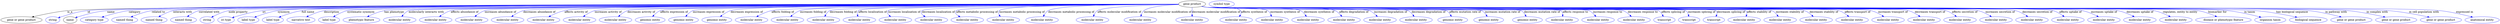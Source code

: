 digraph {
	graph [bb="0,0,10697,123"];
	node [label="\N"];
	"gene product"	 [height=0.5,
		label="gene product",
		pos="5135.1,105",
		width=1.5707];
	"gene or gene product"	 [height=0.5,
		pos="85.142,18",
		width=2.3651];
	"gene product" -> "gene or gene product"	 [label=is_a,
		lp="295.14,61.5",
		pos="e,131.16,33.2 5078.4,104.97 4551.7,104.69 533.85,101.43 284.14,69 234.91,62.606 180.38,48.086 140.87,36.168"];
	id	 [color=blue,
		height=0.5,
		label=string,
		pos="219.14,18",
		width=0.84854];
	"gene product" -> id	 [color=blue,
		label=id,
		lp="384.64,61.5",
		pos="e,242.8,29.681 5078.3,104.77 4549.1,102.65 501.46,85.852 379.14,69 323.92,61.392 310.52,55.079 258.14,36 256.25,35.311 254.32,34.567 \
252.39,33.787",
		style=solid];
	name	 [height=0.5,
		pos="298.14,18",
		width=0.84854];
	"gene product" -> name	 [color=blue,
		label=name,
		lp="483.64,61.5",
		pos="e,321.98,29.542 5078.5,104.95 4563.7,104.48 708.1,99.921 468.14,69 409.02,61.382 394.42,55.639 338.14,36 335.9,35.217 333.61,34.357 \
331.31,33.451",
		style=solid];
	category	 [color=blue,
		height=0.5,
		label="category type",
		pos="405.14,18",
		width=1.6249];
	"gene product" -> category	 [color=blue,
		label=category,
		lp="589.64,61.5",
		pos="e,440.21,32.468 5078.5,104.79 4562,102.84 683.14,87.56 566.14,69 525.73,62.589 481.53,48.01 449.68,36.075",
		style=solid];
	"related to"	 [color=blue,
		height=0.5,
		label="named thing",
		pos="537.14,18",
		width=1.5346];
	"gene product" -> "related to"	 [color=blue,
		label="related to",
		lp="695.14,61.5",
		pos="e,567.15,33.195 5078.6,104.83 4568.9,103.23 782.8,90.667 669.14,69 636.83,62.84 602.21,49.172 576.53,37.535",
		style=solid];
	"interacts with"	 [color=blue,
		height=0.5,
		label="named thing",
		pos="665.14,18",
		width=1.5346];
	"gene product" -> "interacts with"	 [color=blue,
		label="interacts with",
		lp="801.14,61.5",
		pos="e,689.09,34.41 5078.6,104.9 4574.9,103.96 874,96.112 764.14,69 740.59,63.187 716.34,50.822 697.74,39.723",
		style=solid];
	"correlated with"	 [color=blue,
		height=0.5,
		label="named thing",
		pos="793.14,18",
		width=1.5346];
	"gene product" -> "correlated with"	 [color=blue,
		label="correlated with",
		lp="916.14,61.5",
		pos="e,813.18,34.88 5078.5,104.95 4581.4,104.44 980.94,99.701 875.14,69 855.76,63.376 836.48,51.765 821.48,41.04",
		style=solid];
	"node property"	 [color=blue,
		height=0.5,
		label=string,
		pos="897.14,18",
		width=0.84854];
	"gene product" -> "node property"	 [color=blue,
		label="node property",
		lp="1041.1,61.5",
		pos="e,918.03,31.485 5078.3,104.85 4589.1,103.52 1107.1,93.18 1003.1,69 975.89,62.66 947.44,48.497 926.89,36.701",
		style=solid];
	iri	 [color=blue,
		height=0.5,
		label="iri type",
		pos="982.14,18",
		width=1.011];
	"gene product" -> iri	 [color=blue,
		label=iri,
		lp="1153.6,61.5",
		pos="e,1010.1,29.677 5078.5,104.91 4607.3,104.12 1350.6,97.629 1147.1,69 1102.2,62.678 1052.7,46.007 1019.8,33.432",
		style=solid];
	synonym	 [color=blue,
		height=0.5,
		label="label type",
		pos="1082.1,18",
		width=1.2638];
	"gene product" -> synonym	 [color=blue,
		label=synonym,
		lp="1242.6,61.5",
		pos="e,1110.5,32.092 5078.3,104.75 4603.7,102.67 1316.4,87.593 1217.1,69 1183,62.611 1146.3,48.209 1119.8,36.333",
		style=solid];
	"full name"	 [color=blue,
		height=0.5,
		label="label type",
		pos="1191.1,18",
		width=1.2638];
	"gene product" -> "full name"	 [color=blue,
		label="full name",
		lp="1350.6,61.5",
		pos="e,1219.3,32.209 5078.4,104.74 4611.5,102.6 1420.5,87.318 1324.1,69 1290.6,62.626 1254.6,48.296 1228.5,36.445",
		style=solid];
	description	 [color=blue,
		height=0.5,
		label="narrative text",
		pos="1312.1,18",
		width=1.6068];
	"gene product" -> description	 [color=blue,
		label=description,
		lp="1456.6,61.5",
		pos="e,1339.6,34.163 5078.4,104.77 4618.9,102.88 1519.3,89.367 1426.1,69 1398.9,63.045 1370.3,50.199 1348.5,38.891",
		style=solid];
	"systematic synonym"	 [color=blue,
		height=0.5,
		label="label type",
		pos="1433.1,18",
		width=1.2638];
	"gene product" -> "systematic synonym"	 [color=blue,
		label="systematic synonym",
		lp="1585.1,61.5",
		pos="e,1455.5,33.895 5078.6,104.81 4626.7,103.22 1618.9,91.844 1529.1,69 1506.1,63.135 1482.5,50.684 1464.4,39.553",
		style=solid];
	"has phenotype"	 [color=blue,
		height=0.5,
		label="phenotypic feature",
		pos="1573.1,18",
		width=2.1304];
	"gene product" -> "has phenotype"	 [color=blue,
		label="has phenotype",
		lp="1731.6,61.5",
		pos="e,1602.9,34.66 5078.4,104.72 4637.7,102.47 1778.5,87.199 1692.1,69 1664.1,63.094 1634.5,50.429 1611.8,39.199",
		style=solid];
	"molecularly interacts with"	 [color=blue,
		height=0.5,
		label="molecular entity",
		pos="1737.1,18",
		width=1.9137];
	"gene product" -> "molecularly interacts with"	 [color=blue,
		label="molecularly interacts with",
		lp="1870.6,61.5",
		pos="e,1752.5,35.808 5078.4,104.91 4645.3,104.16 1879.4,98.253 1799.1,69 1784.4,63.622 1770.6,53.101 1759.8,43.005",
		style=solid];
	"affects abundance of"	 [color=blue,
		height=0.5,
		label="molecular entity",
		pos="1893.1,18",
		width=1.9137];
	"gene product" -> "affects abundance of"	 [color=blue,
		label="affects abundance of",
		lp="2037.6,61.5",
		pos="e,1915.2,35.125 5078.5,104.75 4659.9,102.87 2058.8,90.358 1981.1,69 1960.6,63.351 1939.9,51.698 1923.7,40.956",
		style=solid];
	"increases abundance of"	 [color=blue,
		height=0.5,
		label="molecular entity",
		pos="2049.1,18",
		width=1.9137];
	"gene product" -> "increases abundance of"	 [color=blue,
		label="increases abundance of",
		lp="2191.6,61.5",
		pos="e,2069,35.355 5078.6,104.76 4671.5,102.95 2201.5,91.107 2128.1,69 2109.6,63.41 2091.3,52.039 2076.9,41.45",
		style=solid];
	"decreases abundance of"	 [color=blue,
		height=0.5,
		label="molecular entity",
		pos="2205.1,18",
		width=1.9137];
	"gene product" -> "decreases abundance of"	 [color=blue,
		label="decreases abundance of",
		lp="2359.6,61.5",
		pos="e,2227.8,35.119 5078.3,104.67 4683.7,102.34 2364.8,87.841 2295.1,69 2274.2,63.343 2253,51.69 2236.5,40.949",
		style=solid];
	"affects activity of"	 [color=blue,
		height=0.5,
		label="molecular entity",
		pos="2361.1,18",
		width=1.9137];
	"gene product" -> "affects activity of"	 [color=blue,
		label="affects activity of",
		lp="2520.1,61.5",
		pos="e,2388.7,34.629 5078.3,104.9 4704,104.16 2603.6,98.68 2472.1,69 2446,63.099 2418.6,50.606 2397.6,39.462",
		style=solid];
	"increases activity of"	 [color=blue,
		height=0.5,
		label="molecular entity",
		pos="2517.1,18",
		width=1.9137];
	"gene product" -> "increases activity of"	 [color=blue,
		label="increases activity of",
		lp="2662.6,61.5",
		pos="e,2540.1,35.109 5078.5,104.58 4710.4,101.78 2669.8,85.574 2608.1,69 2586.8,63.276 2565.2,51.458 2548.4,40.639",
		style=solid];
	"decreases activity of"	 [color=blue,
		height=0.5,
		label="molecular entity",
		pos="2673.1,18",
		width=1.9137];
	"gene product" -> "decreases activity of"	 [color=blue,
		label="decreases activity of",
		lp="2806.1,61.5",
		pos="e,2692.4,35.33 5078.6,104.58 4722.8,101.92 2807.6,86.762 2750.1,69 2732.1,63.427 2714.4,52.213 2700.5,41.716",
		style=solid];
	"affects expression of"	 [color=blue,
		height=0.5,
		label="genomic entity",
		pos="2824.1,18",
		width=1.7693];
	"gene product" -> "affects expression of"	 [color=blue,
		label="affects expression of",
		lp="2948.6,61.5",
		pos="e,2841.1,35.549 5078.4,104.57 4734.6,101.92 2945.4,87.238 2892.1,69 2876.1,63.525 2860.9,52.737 2848.8,42.487",
		style=solid];
	"increases expression of"	 [color=blue,
		height=0.5,
		label="genomic entity",
		pos="2969.1,18",
		width=1.7693];
	"gene product" -> "increases expression of"	 [color=blue,
		label="increases expression of",
		lp="3097.6,61.5",
		pos="e,2985.2,35.531 5078.5,104.53 4748.2,101.7 3083.7,86.591 3034.1,69 3018.7,63.501 3004,52.71 2992.6,42.465",
		style=solid];
	"decreases expression of"	 [color=blue,
		height=0.5,
		label="genomic entity",
		pos="3114.1,18",
		width=1.7693];
	"gene product" -> "decreases expression of"	 [color=blue,
		label="decreases expression of",
		lp="3260.6,61.5",
		pos="e,3134.5,35.065 5078.6,104.8 4768.8,103.58 3288.6,96.342 3196.1,69 3176.9,63.318 3157.8,51.822 3142.8,41.181",
		style=solid];
	"affects folding of"	 [color=blue,
		height=0.5,
		label="molecular entity",
		pos="3265.1,18",
		width=1.9137];
	"gene product" -> "affects folding of"	 [color=blue,
		label="affects folding of",
		lp="3414.1,61.5",
		pos="e,3290.7,34.82 5078.4,104.55 4785.2,102.12 3452,89.946 3367.1,69 3343.2,63.102 3318.5,50.906 3299.4,39.919",
		style=solid];
	"increases folding of"	 [color=blue,
		height=0.5,
		label="molecular entity",
		pos="3421.1,18",
		width=1.9137];
	"gene product" -> "increases folding of"	 [color=blue,
		label="increases folding of",
		lp="3546.1,61.5",
		pos="e,3439,35.524 5078.2,104.7 4797.3,103.09 3568.8,94.609 3492.1,69 3475.5,63.438 3459.4,52.491 3446.7,42.161",
		style=solid];
	"decreases folding of"	 [color=blue,
		height=0.5,
		label="molecular entity",
		pos="3577.1,18",
		width=1.9137];
	"gene product" -> "decreases folding of"	 [color=blue,
		label="decreases folding of",
		lp="3678.1,61.5",
		pos="e,3587.7,35.888 5078.3,104.9 4811.1,104.29 3690.4,99.86 3623.1,69 3611.5,63.652 3601.5,53.802 3593.9,44.173",
		style=solid];
	"affects localization of"	 [color=blue,
		height=0.5,
		label="molecular entity",
		pos="3733.1,18",
		width=1.9137];
	"gene product" -> "affects localization of"	 [color=blue,
		label="affects localization of",
		lp="3805.1,61.5",
		pos="e,3732.6,36.003 5078.4,104.46 4820.9,101.88 3772.6,90.113 3746.1,69 3739.2,63.429 3735.6,54.676 3733.9,45.984",
		style=solid];
	"increases localization of"	 [color=blue,
		height=0.5,
		label="molecular entity",
		pos="3889.1,18",
		width=1.9137];
	"gene product" -> "increases localization of"	 [color=blue,
		label="increases localization of",
		lp="3938.1,61.5",
		pos="e,3875,36.087 5078.2,104.45 4834.9,101.96 3893.4,90.912 3872.1,69 3865.8,62.512 3866.7,53.625 3870.3,45.086",
		style=solid];
	"decreases localization of"	 [color=blue,
		height=0.5,
		label="molecular entity",
		pos="4045.1,18",
		width=1.9137];
	"gene product" -> "decreases localization of"	 [color=blue,
		label="decreases localization of",
		lp="4079.1,61.5",
		pos="e,4022.6,35.267 5078.6,104.25 4853.3,101.11 4030.9,88.344 4012.1,69 4004.7,61.266 4008.4,51.589 4015.6,42.749",
		style=solid];
	"affects metabolic processing of"	 [color=blue,
		height=0.5,
		label="molecular entity",
		pos="4201.1,18",
		width=1.9137];
	"gene product" -> "affects metabolic processing of"	 [color=blue,
		label="affects metabolic processing of",
		lp="4239.6,61.5",
		pos="e,4171,34.251 5078.5,103.97 4871.9,100.1 4170.3,85.737 4154.1,69 4145.2,59.703 4152,49.244 4162.9,40.229",
		style=solid];
	"increases metabolic processing of"	 [color=blue,
		height=0.5,
		label="molecular entity",
		pos="4357.1,18",
		width=1.9137];
	"gene product" -> "increases metabolic processing of"	 [color=blue,
		label="increases metabolic processing of",
		lp="4425.1,61.5",
		pos="e,4339.4,35.734 5078.6,104.58 4900.1,102.97 4358.9,95.901 4333.1,69 4326.4,61.998 4328.5,52.784 4333.6,44.117",
		style=solid];
	"decreases metabolic processing of"	 [color=blue,
		height=0.5,
		label="molecular entity",
		pos="4513.1,18",
		width=1.9137];
	"gene product" -> "decreases metabolic processing of"	 [color=blue,
		label="decreases metabolic processing of",
		lp="4625.6,61.5",
		pos="e,4514.9,36.075 5078.7,103.29 4932.9,98.65 4553.9,85.099 4532.1,69 4524.6,63.448 4520.1,54.583 4517.3,45.791",
		style=solid];
	"affects molecular modification of"	 [color=blue,
		height=0.5,
		label="molecular entity",
		pos="4708.1,18",
		width=1.9137];
	"gene product" -> "affects molecular modification of"	 [color=blue,
		label="affects molecular modification of",
		lp="4828.1,61.5",
		pos="e,4713.3,36.155 5078.8,102.84 4975.6,98.447 4764.2,87.325 4736.1,69 4727.7,63.477 4721.6,54.501 4717.3,45.607",
		style=solid];
	"increases molecular modification of"	 [color=blue,
		height=0.5,
		label="molecular entity",
		pos="4915.1,18",
		width=1.9137];
	"gene product" -> "increases molecular modification of"	 [color=blue,
		label="increases molecular modification of",
		lp="5032.6,61.5",
		pos="e,4917.4,36.179 5079.8,101.19 5028.1,96.576 4955.8,87.064 4934.1,69 4927.2,63.167 4922.7,54.505 4919.9,45.967",
		style=solid];
	"decreases molecular modification of"	 [color=blue,
		height=0.5,
		label="molecular entity",
		pos="5135.1,18",
		width=1.9137];
	"gene product" -> "decreases molecular modification of"	 [color=blue,
		label="decreases molecular modification of",
		lp="5234.6,61.5",
		pos="e,5135.1,36.003 5135.1,86.974 5135.1,75.192 5135.1,59.561 5135.1,46.158",
		style=solid];
	"affects synthesis of"	 [color=blue,
		height=0.5,
		label="molecular entity",
		pos="5297.1,18",
		width=1.9137];
	"gene product" -> "affects synthesis of"	 [color=blue,
		label="affects synthesis of",
		lp="5391.6,61.5",
		pos="e,5322.3,34.82 5176.5,92.619 5184.3,90.55 5192.5,88.569 5200.1,87 5229.8,80.947 5315.2,91.771 5335.1,69 5342.6,60.498 5338,50.642 \
5329.8,41.875",
		style=solid];
	"increases synthesis of"	 [color=blue,
		height=0.5,
		label="molecular entity",
		pos="5453.1,18",
		width=1.9137];
	"gene product" -> "increases synthesis of"	 [color=blue,
		label="increases synthesis of",
		lp="5515.1,61.5",
		pos="e,5456.6,36.038 5175.8,92.423 5183.8,90.32 5192.2,88.377 5200.1,87 5227.4,82.29 5428.4,88.288 5448.1,69 5454.2,63.083 5456.5,54.507 \
5456.9,46.071",
		style=solid];
	"decreases synthesis of"	 [color=blue,
		height=0.5,
		label="molecular entity",
		pos="5609.1,18",
		width=1.9137];
	"gene product" -> "decreases synthesis of"	 [color=blue,
		label="decreases synthesis of",
		lp="5653.6,61.5",
		pos="e,5603.2,36.115 5175.4,92.355 5183.5,90.23 5192,88.297 5200.1,87 5241.7,80.348 5542,90.478 5578.1,69 5587.2,63.619 5594,54.466 5598.8,\
45.388",
		style=solid];
	"affects degradation of"	 [color=blue,
		height=0.5,
		label="molecular entity",
		pos="5765.1,18",
		width=1.9137];
	"gene product" -> "affects degradation of"	 [color=blue,
		label="affects degradation of",
		lp="5797.6,61.5",
		pos="e,5754.2,35.845 5175.4,92.273 5183.5,90.155 5192,88.245 5200.1,87 5257.1,78.255 5665.8,93.032 5718.1,69 5730,63.544 5740.3,53.54 \
5748.2,43.828",
		style=solid];
	"increases degradation of"	 [color=blue,
		height=0.5,
		label="molecular entity",
		pos="5921.1,18",
		width=1.9137];
	"gene product" -> "increases degradation of"	 [color=blue,
		label="increases degradation of",
		lp="5952.6,61.5",
		pos="e,5906.4,35.707 5175.4,92.224 5183.5,90.11 5192,88.214 5200.1,87 5272.8,76.116 5792.5,95.285 5861.1,69 5875.5,63.49 5888.9,52.953 \
5899.3,42.881",
		style=solid];
	"decreases degradation of"	 [color=blue,
		height=0.5,
		label="molecular entity",
		pos="6077.1,18",
		width=1.9137];
	"gene product" -> "decreases degradation of"	 [color=blue,
		label="decreases degradation of",
		lp="6113.6,61.5",
		pos="e,6064.2,35.703 5175.4,92.19 5183.5,90.079 5192,88.193 5200.1,87 5290.6,73.692 5938.5,103.72 6023.1,69 6036.3,63.593 6048.2,53.355 \
6057.4,43.464",
		style=solid];
	"affects mutation rate of"	 [color=blue,
		height=0.5,
		label="genomic entity",
		pos="6228.1,18",
		width=1.7693];
	"gene product" -> "affects mutation rate of"	 [color=blue,
		label="affects mutation rate of",
		lp="6268.1,61.5",
		pos="e,6218.5,35.885 5175.4,92.167 5183.5,90.058 5192,88.178 5200.1,87 5254.3,79.134 6135.7,92.524 6185.1,69 6196.4,63.648 6205.8,53.797 \
6212.9,44.17",
		style=solid];
	"increases mutation rate of"	 [color=blue,
		height=0.5,
		label="genomic entity",
		pos="6373.1,18",
		width=1.7693];
	"gene product" -> "increases mutation rate of"	 [color=blue,
		label="increases mutation rate of",
		lp="6424.1,61.5",
		pos="e,6365.3,36.079 5175.4,92.151 5183.5,90.043 5192,88.168 5200.1,87 5262.6,78.005 6280.1,98.119 6336.1,69 6346.3,63.722 6354.3,54.246 \
6360.3,44.882",
		style=solid];
	"decreases mutation rate of"	 [color=blue,
		height=0.5,
		label="genomic entity",
		pos="6518.1,18",
		width=1.7693];
	"gene product" -> "decreases mutation rate of"	 [color=blue,
		label="decreases mutation rate of",
		lp="6583.1,61.5",
		pos="e,6516.5,36.232 5175,92.229 5183.2,90.085 5191.9,88.177 5200.1,87 5235.9,81.893 6469.6,89.792 6499.1,69 6506.8,63.621 6511.3,54.796 \
6514.1,45.987",
		style=solid];
	"affects response to"	 [color=blue,
		height=0.5,
		label="molecular entity",
		pos="6669.1,18",
		width=1.9137];
	"gene product" -> "affects response to"	 [color=blue,
		label="affects response to",
		lp="6720.1,61.5",
		pos="e,6670.8,36.184 5175,92.219 5183.2,90.076 5191.9,88.17 5200.1,87 5240.3,81.294 6628,94.948 6659.1,69 6665.8,63.456 6668.9,54.901 \
6670.1,46.371",
		style=solid];
	"increases response to"	 [color=blue,
		height=0.5,
		label="molecular entity",
		pos="6825.1,18",
		width=1.9137];
	"gene product" -> "increases response to"	 [color=blue,
		label="increases response to",
		lp="6853.6,61.5",
		pos="e,6813.3,35.982 5175,92.213 5183.2,90.071 5191.9,88.167 5200.1,87 5286.8,74.721 6694.7,103.35 6775.1,69 6787.5,63.715 6798.4,53.736 \
6806.8,43.998",
		style=solid];
	"decreases response to"	 [color=blue,
		height=0.5,
		label="molecular entity",
		pos="6981.1,18",
		width=1.9137];
	"gene product" -> "decreases response to"	 [color=blue,
		label="decreases response to",
		lp="7001.1,61.5",
		pos="e,6964.8,35.574 5175,92.207 5183.2,90.065 5191.9,88.163 5200.1,87 5294.5,73.673 6825.1,100.25 6915.1,69 6930.8,63.559 6945.7,52.774 \
6957.3,42.518",
		style=solid];
	"affects splicing of"	 [color=blue,
		height=0.5,
		label=transcript,
		pos="7112.1,18",
		width=1.2277];
	"gene product" -> "affects splicing of"	 [color=blue,
		label="affects splicing of",
		lp="7134.1,61.5",
		pos="e,7101.3,35.466 5175,92.202 5183.2,90.06 5191.9,88.159 5200.1,87 5251.4,79.779 7016.7,89.767 7064.1,69 7076.4,63.628 7087,53.436 \
7095.1,43.567",
		style=solid];
	"increases splicing of"	 [color=blue,
		height=0.5,
		label=transcript,
		pos="7218.1,18",
		width=1.2277];
	"gene product" -> "increases splicing of"	 [color=blue,
		label="increases splicing of",
		lp="7259.1,61.5",
		pos="e,7212.4,36.014 5175,92.198 5183.2,90.057 5191.9,88.157 5200.1,87 5254.8,79.319 7139.2,96.275 7187.1,69 7196.5,63.701 7203.3,54.35 \
7208.2,45.09",
		style=solid];
	"decreases splicing of"	 [color=blue,
		height=0.5,
		label=transcript,
		pos="7324.1,18",
		width=1.2277];
	"gene product" -> "decreases splicing of"	 [color=blue,
		label="decreases splicing of",
		lp="7384.1,61.5",
		pos="e,7327.8,35.978 5175,92.194 5183.2,90.053 5191.9,88.155 5200.1,87 5229.3,82.913 7297.4,88.862 7319.1,69 7325.4,63.238 7327.7,54.628 \
7328.1,46.115",
		style=solid];
	"affects stability of"	 [color=blue,
		height=0.5,
		label="molecular entity",
		pos="7455.1,18",
		width=1.9137];
	"gene product" -> "affects stability of"	 [color=blue,
		label="affects stability of",
		lp="7504.6,61.5",
		pos="e,7456.8,36.197 5175,92.191 5183.2,90.05 5191.9,88.153 5200.1,87 5231,82.677 7421.1,88.911 7445.1,69 7451.8,63.47 7454.9,54.919 \
7456.1,46.388",
		style=solid];
	"increases stability of"	 [color=blue,
		height=0.5,
		label="molecular entity",
		pos="7611.1,18",
		width=1.9137];
	"gene product" -> "increases stability of"	 [color=blue,
		label="increases stability of",
		lp="7636.1,61.5",
		pos="e,7598.6,35.77 5175,92.189 5183.2,90.048 5191.9,88.151 5200.1,87 5265,77.931 7497.5,93.715 7558.1,69 7571.2,63.677 7582.9,53.452 \
7591.9,43.546",
		style=solid];
	"decreases stability of"	 [color=blue,
		height=0.5,
		label="molecular entity",
		pos="7767.1,18",
		width=1.9137];
	"gene product" -> "decreases stability of"	 [color=blue,
		label="decreases stability of",
		lp="7783.6,61.5",
		pos="e,7749.3,35.614 5175,92.186 5183.2,90.046 5191.9,88.149 5200.1,87 5268.8,77.415 7630.2,90.485 7696.1,69 7712.8,63.56 7728.9,52.625 \
7741.6,42.271",
		style=solid];
	"affects transport of"	 [color=blue,
		height=0.5,
		label="molecular entity",
		pos="7923.1,18",
		width=1.9137];
	"gene product" -> "affects transport of"	 [color=blue,
		label="affects transport of",
		lp="7929.6,61.5",
		pos="e,7903.6,35.386 5175,92.184 5183.2,90.043 5191.9,88.148 5200.1,87 5272.9,76.858 7774.8,90.217 7845.1,69 7863.4,63.506 7881.3,52.298 \
7895.4,41.785",
		style=solid];
	"increases transport of"	 [color=blue,
		height=0.5,
		label="molecular entity",
		pos="8079.1,18",
		width=1.9137];
	"gene product" -> "increases transport of"	 [color=blue,
		label="increases transport of",
		lp="8082.6,61.5",
		pos="e,8055.4,35.172 5175,92.181 5183.2,90.041 5191.9,88.146 5200.1,87 5353.4,65.668 7835.3,107.55 7985.1,69 8007,63.367 8029.4,51.554 \
8046.8,40.714",
		style=solid];
	"decreases transport of"	 [color=blue,
		height=0.5,
		label="molecular entity",
		pos="8235.1,18",
		width=1.9137];
	"gene product" -> "decreases transport of"	 [color=blue,
		label="decreases transport of",
		lp="8241.6,61.5",
		pos="e,8212.5,35.167 5175,92.179 5183.2,90.039 5191.9,88.145 5200.1,87 5281.2,75.736 8066.1,90.097 8145.1,69 8166.1,63.412 8187.3,51.762 \
8203.8,41.006",
		style=solid];
	"affects secretion of"	 [color=blue,
		height=0.5,
		label="molecular entity",
		pos="8391.1,18",
		width=1.9137];
	"gene product" -> "affects secretion of"	 [color=blue,
		label="affects secretion of",
		lp="8393.1,61.5",
		pos="e,8369.6,35.161 5175,92.177 5183.2,90.037 5191.9,88.143 5200.1,87 5285.6,75.137 8222,92.05 8305.1,69 8325.3,63.403 8345.6,51.753 \
8361.4,40.999",
		style=solid];
	"increases secretion of"	 [color=blue,
		height=0.5,
		label="molecular entity",
		pos="8547.1,18",
		width=1.9137];
	"gene product" -> "increases secretion of"	 [color=blue,
		label="increases secretion of",
		lp="8548.1,61.5",
		pos="e,8522.7,34.932 5175,92.175 5183.2,90.036 5191.9,88.142 5200.1,87 5289.5,74.599 8361.5,90.689 8449.1,69 8472.2,63.296 8495.8,51.189 \
8514.1,40.203",
		style=solid];
	"decreases secretion of"	 [color=blue,
		height=0.5,
		label="molecular entity",
		pos="8703.1,18",
		width=1.9137];
	"gene product" -> "decreases secretion of"	 [color=blue,
		label="decreases secretion of",
		lp="8709.1,61.5",
		pos="e,8680,35.177 5175,92.174 5183.2,90.034 5191.9,88.141 5200.1,87 5294,73.993 8519.5,92.967 8611.1,69 8632.7,63.375 8654.5,51.561 \
8671.5,40.72",
		style=solid];
	"affects uptake of"	 [color=blue,
		height=0.5,
		label="molecular entity",
		pos="8859.1,18",
		width=1.9137];
	"gene product" -> "affects uptake of"	 [color=blue,
		label="affects uptake of",
		lp="8854.6,61.5",
		pos="e,8837.6,35.166 5175,92.172 5183.2,90.033 5191.9,88.14 5200.1,87 5298.5,73.387 8677.5,95.488 8773.1,69 8793.3,63.41 8813.6,51.761 \
8829.4,41.005",
		style=solid];
	"increases uptake of"	 [color=blue,
		height=0.5,
		label="molecular entity",
		pos="9015.1,18",
		width=1.9137];
	"gene product" -> "increases uptake of"	 [color=blue,
		label="increases uptake of",
		lp="9001.6,61.5",
		pos="e,8987.6,34.702 5175,92.171 5183.2,90.032 5191.9,88.14 5200.1,87 5302.1,72.896 8803.7,91.23 8904.1,69 8930.3,63.212 8957.7,50.721 \
8978.7,39.549",
		style=solid];
	"decreases uptake of"	 [color=blue,
		height=0.5,
		label="molecular entity",
		pos="9171.1,18",
		width=1.9137];
	"gene product" -> "decreases uptake of"	 [color=blue,
		label="decreases uptake of",
		lp="9157.6,61.5",
		pos="e,9143,34.706 5175,92.17 5183.2,90.03 5191.9,88.139 5200.1,87 5306.3,72.32 8953.4,91.792 9058.1,69 9084.7,63.218 9112.6,50.727 9134,\
39.554",
		style=solid];
	"regulates, entity to entity"	 [color=blue,
		height=0.5,
		label="molecular entity",
		pos="9327.1,18",
		width=1.9137];
	"gene product" -> "regulates, entity to entity"	 [color=blue,
		label="regulates, entity to entity",
		lp="9328.1,61.5",
		pos="e,9299.3,34.707 5175,92.169 5183.2,90.029 5191.9,88.138 5200.1,87 5310.6,71.733 9106.2,92.892 9215.1,69 9241.5,63.219 9269.1,50.727 \
9290.3,39.554",
		style=solid];
	"biomarker for"	 [color=blue,
		height=0.5,
		label="disease or phenotypic feature",
		pos="9528.1,18",
		width=3.1775];
	"gene product" -> "biomarker for"	 [color=blue,
		label="biomarker for",
		lp="9489.1,61.5",
		pos="e,9495,35.228 5175,92.167 5183.2,90.028 5191.9,88.137 5200.1,87 5431.3,55.082 9171.1,113.46 9400.1,69 9429.8,63.246 9461.3,50.764 \
9485.7,39.59",
		style=solid];
	"in taxon"	 [color=blue,
		height=0.5,
		label="organism taxon",
		pos="9726.1,18",
		width=1.8234];
	"gene product" -> "in taxon"	 [color=blue,
		label="in taxon",
		lp="9629.6,61.5",
		pos="e,9684.9,32.027 5175,92.167 5183.2,90.027 5191.9,88.137 5200.1,87 5438.5,54.102 9292.6,100.19 9531.1,69 9581,62.477 9636.4,47.188 \
9675.4,35.041",
		style=solid];
	"has biological sequence"	 [color=blue,
		height=0.5,
		label="biological sequence",
		pos="9890.1,18",
		width=2.2387];
	"gene product" -> "has biological sequence"	 [color=blue,
		label="has biological sequence",
		lp="9812.1,61.5",
		pos="e,9840,32.147 5175,92.166 5183.2,90.027 5191.9,88.136 5200.1,87 5445.4,53.167 9410.1,96.008 9656.1,69 9716.1,62.415 9783.3,46.897 \
9830.3,34.696",
		style=solid];
	"in pathway with"	 [color=blue,
		height=0.5,
		label="gene or gene product",
		pos="10074,18",
		width=2.3651];
	"gene product" -> "in pathway with"	 [color=blue,
		label="in pathway with",
		lp="10001,61.5",
		pos="e,10029,33.372 5175,92.165 5183.2,90.026 5191.9,88.135 5200.1,87 5457.8,51.484 9623.3,102.99 9881.1,69 9928.6,62.741 9981.1,48.384 \
10019,36.493",
		style=solid];
	"in complex with"	 [color=blue,
		height=0.5,
		label="gene or gene product",
		pos="10262,18",
		width=2.3651];
	"gene product" -> "in complex with"	 [color=blue,
		label="in complex with",
		lp="10177,61.5",
		pos="e,10214,32.882 5175,92.164 5183.2,90.025 5191.9,88.135 5200.1,87 5467,50.227 9781.7,101.08 10049,69 10102,62.607 10162,47.755 10204,\
35.717",
		style=solid];
	"in cell population with"	 [color=blue,
		height=0.5,
		label="gene or gene product",
		pos="10450,18",
		width=2.3651];
	"gene product" -> "in cell population with"	 [color=blue,
		label="in cell population with",
		lp="10376,61.5",
		pos="e,10400,32.639 5175,92.163 5183.2,90.024 5191.9,88.134 5200.1,87 5476.8,48.903 9948.7,100.69 10226,69 10283,62.541 10346,47.435 \
10391,35.33",
		style=solid];
	"expressed in"	 [color=blue,
		height=0.5,
		label="anatomical entity",
		pos="10625,18",
		width=2.004];
	"gene product" -> "expressed in"	 [color=blue,
		label="expressed in",
		lp="10547,61.5",
		pos="e,10584,32.885 5175,92.162 5183.2,90.023 5191.9,88.134 5200.1,87 5488.6,47.287 10154,108.95 10442,69 10488,62.693 10538,48.134 10574,\
36.179",
		style=solid];
	"macromolecular machine_name"	 [color=blue,
		height=0.5,
		label="symbol type",
		pos="5264.1,105",
		width=1.5165];
}
